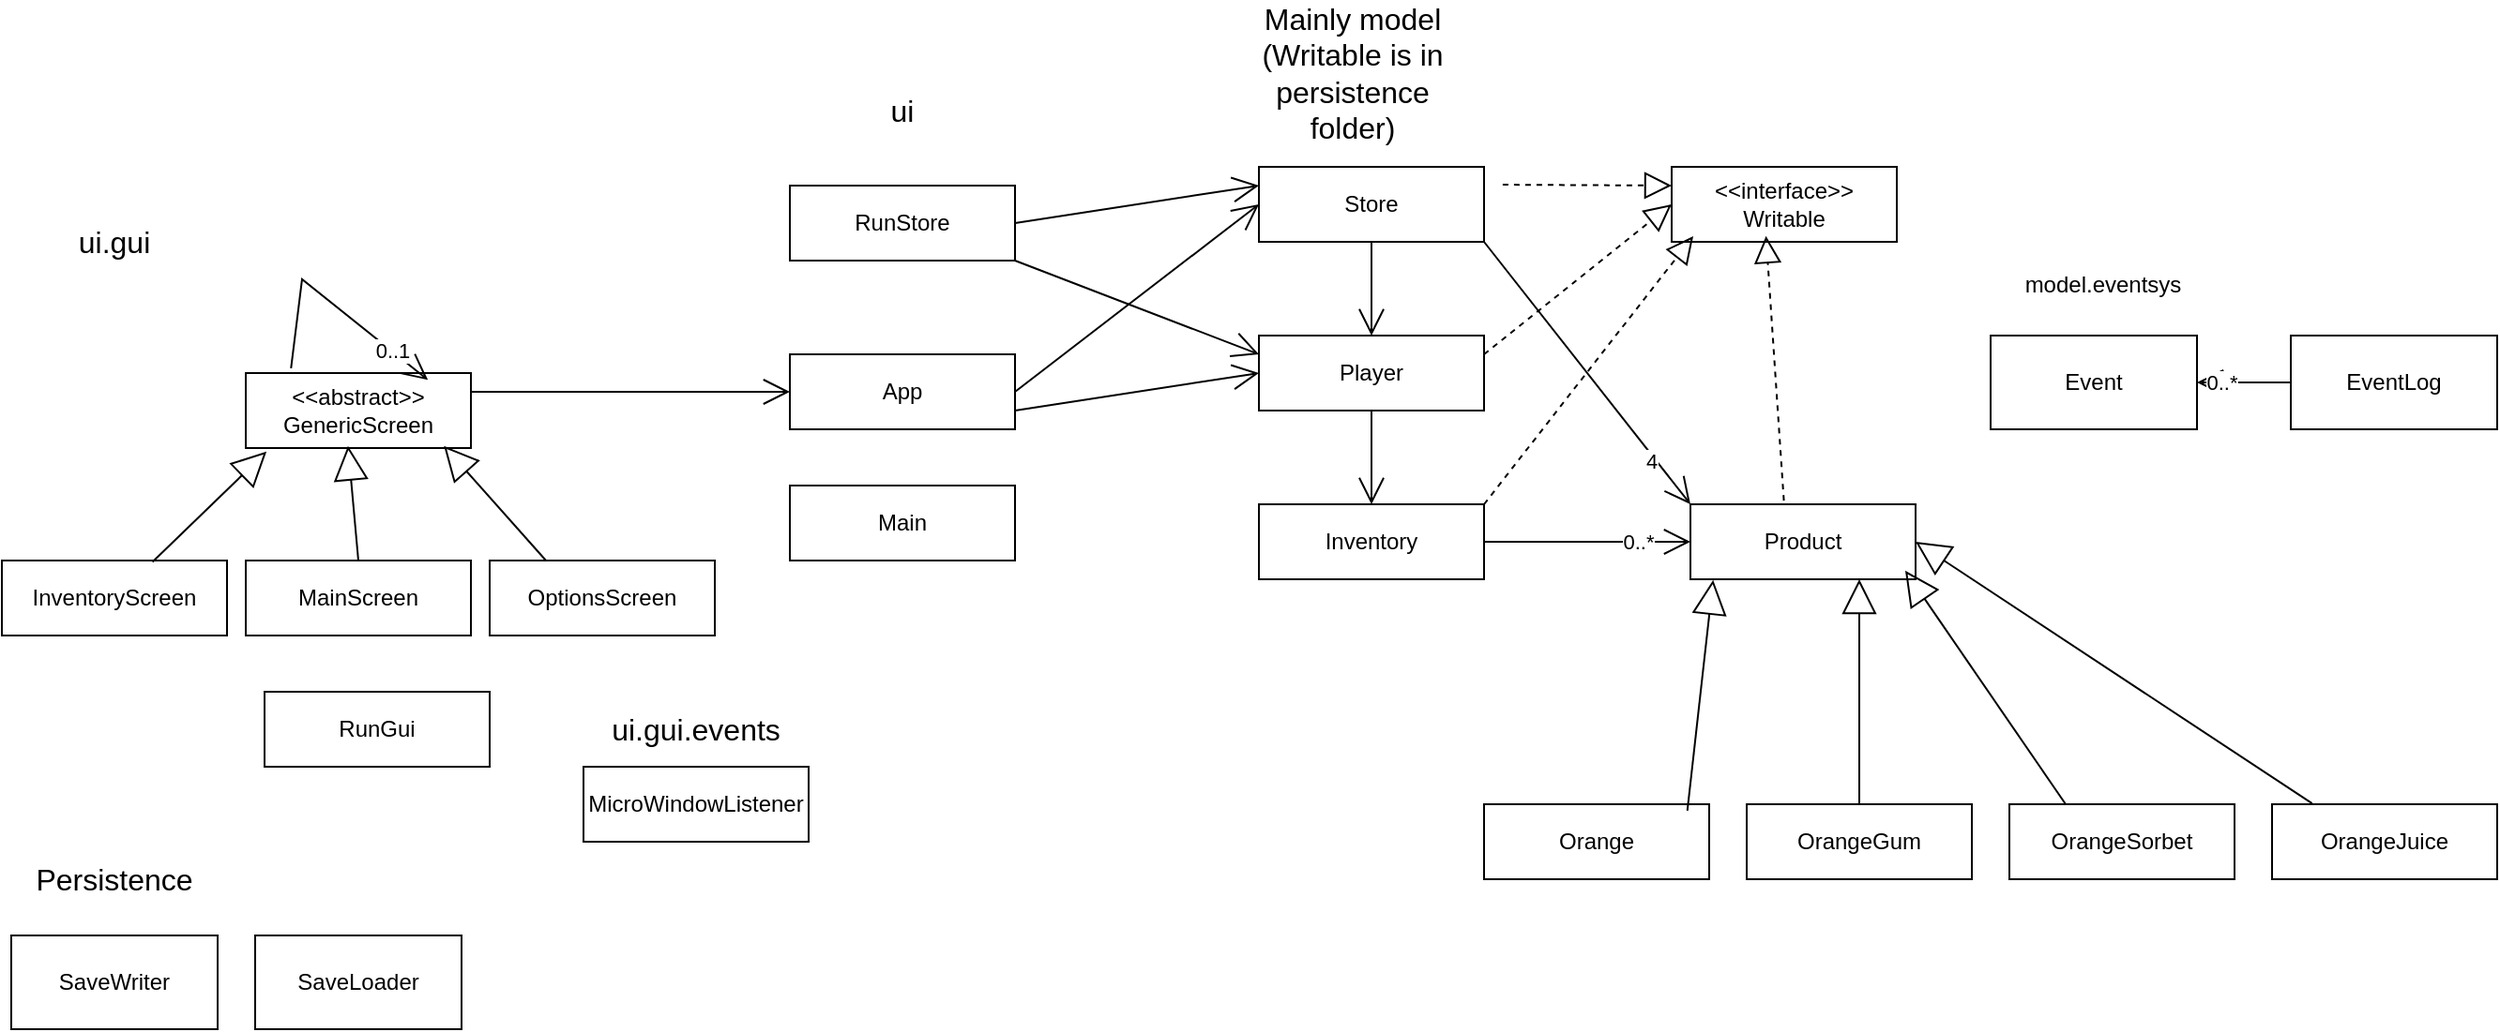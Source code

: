 <mxfile version="24.0.4" type="device">
  <diagram name="Page-1" id="UGao5RJPvXYYbKy_4Ulm">
    <mxGraphModel dx="1804" dy="657" grid="1" gridSize="10" guides="1" tooltips="1" connect="1" arrows="1" fold="1" page="1" pageScale="1" pageWidth="850" pageHeight="1100" math="0" shadow="0">
      <root>
        <mxCell id="0" />
        <mxCell id="1" parent="0" />
        <mxCell id="JpDU86R1NgvaTm55hg1i-1" value="Product" style="rounded=0;whiteSpace=wrap;html=1;" parent="1" vertex="1">
          <mxGeometry x="300" y="300" width="120" height="40" as="geometry" />
        </mxCell>
        <mxCell id="JpDU86R1NgvaTm55hg1i-2" value="&amp;lt;&amp;lt;interface&amp;gt;&amp;gt;&lt;div&gt;Writable&lt;/div&gt;" style="rounded=0;whiteSpace=wrap;html=1;" parent="1" vertex="1">
          <mxGeometry x="290" y="120" width="120" height="40" as="geometry" />
        </mxCell>
        <mxCell id="JpDU86R1NgvaTm55hg1i-3" value="" style="endArrow=block;dashed=1;endFill=0;endSize=12;html=1;rounded=0;exitX=0.415;exitY=-0.048;exitDx=0;exitDy=0;exitPerimeter=0;entryX=0.419;entryY=0.923;entryDx=0;entryDy=0;entryPerimeter=0;" parent="1" source="JpDU86R1NgvaTm55hg1i-1" target="JpDU86R1NgvaTm55hg1i-2" edge="1">
          <mxGeometry width="160" relative="1" as="geometry">
            <mxPoint x="340" y="350" as="sourcePoint" />
            <mxPoint x="500" y="350" as="targetPoint" />
          </mxGeometry>
        </mxCell>
        <mxCell id="JpDU86R1NgvaTm55hg1i-4" value="Orange" style="rounded=0;whiteSpace=wrap;html=1;" parent="1" vertex="1">
          <mxGeometry x="190" y="460" width="120" height="40" as="geometry" />
        </mxCell>
        <mxCell id="JpDU86R1NgvaTm55hg1i-5" value="OrangeGum" style="rounded=0;whiteSpace=wrap;html=1;" parent="1" vertex="1">
          <mxGeometry x="330" y="460" width="120" height="40" as="geometry" />
        </mxCell>
        <mxCell id="JpDU86R1NgvaTm55hg1i-6" value="OrangeSorbet" style="rounded=0;whiteSpace=wrap;html=1;" parent="1" vertex="1">
          <mxGeometry x="470" y="460" width="120" height="40" as="geometry" />
        </mxCell>
        <mxCell id="JpDU86R1NgvaTm55hg1i-7" value="OrangeJuice" style="rounded=0;whiteSpace=wrap;html=1;" parent="1" vertex="1">
          <mxGeometry x="610" y="460" width="120" height="40" as="geometry" />
        </mxCell>
        <mxCell id="JpDU86R1NgvaTm55hg1i-8" value="" style="endArrow=block;endSize=16;endFill=0;html=1;rounded=0;exitX=0.25;exitY=0;exitDx=0;exitDy=0;entryX=0.954;entryY=0.885;entryDx=0;entryDy=0;entryPerimeter=0;" parent="1" source="JpDU86R1NgvaTm55hg1i-6" target="JpDU86R1NgvaTm55hg1i-1" edge="1">
          <mxGeometry width="160" relative="1" as="geometry">
            <mxPoint x="560" y="650" as="sourcePoint" />
            <mxPoint x="520" y="500" as="targetPoint" />
          </mxGeometry>
        </mxCell>
        <mxCell id="JpDU86R1NgvaTm55hg1i-9" value="" style="endArrow=block;endSize=16;endFill=0;html=1;rounded=0;exitX=0.178;exitY=-0.01;exitDx=0;exitDy=0;entryX=1;entryY=0.5;entryDx=0;entryDy=0;exitPerimeter=0;" parent="1" source="JpDU86R1NgvaTm55hg1i-7" target="JpDU86R1NgvaTm55hg1i-1" edge="1">
          <mxGeometry width="160" relative="1" as="geometry">
            <mxPoint x="500" y="390" as="sourcePoint" />
            <mxPoint x="460" y="240" as="targetPoint" />
          </mxGeometry>
        </mxCell>
        <mxCell id="JpDU86R1NgvaTm55hg1i-10" value="" style="endArrow=block;endSize=16;endFill=0;html=1;rounded=0;entryX=0.75;entryY=1;entryDx=0;entryDy=0;" parent="1" source="JpDU86R1NgvaTm55hg1i-5" target="JpDU86R1NgvaTm55hg1i-1" edge="1">
          <mxGeometry width="160" relative="1" as="geometry">
            <mxPoint x="500" y="390" as="sourcePoint" />
            <mxPoint x="424" y="345" as="targetPoint" />
          </mxGeometry>
        </mxCell>
        <mxCell id="JpDU86R1NgvaTm55hg1i-11" value="" style="endArrow=block;endSize=16;endFill=0;html=1;rounded=0;entryX=0.101;entryY=1.01;entryDx=0;entryDy=0;entryPerimeter=0;exitX=0.903;exitY=0.087;exitDx=0;exitDy=0;exitPerimeter=0;" parent="1" source="JpDU86R1NgvaTm55hg1i-4" target="JpDU86R1NgvaTm55hg1i-1" edge="1">
          <mxGeometry width="160" relative="1" as="geometry">
            <mxPoint x="393" y="390" as="sourcePoint" />
            <mxPoint x="400" y="350" as="targetPoint" />
          </mxGeometry>
        </mxCell>
        <mxCell id="JpDU86R1NgvaTm55hg1i-12" value="Inventory" style="rounded=0;whiteSpace=wrap;html=1;" parent="1" vertex="1">
          <mxGeometry x="70" y="300" width="120" height="40" as="geometry" />
        </mxCell>
        <mxCell id="JpDU86R1NgvaTm55hg1i-16" value="" style="endArrow=open;endFill=1;endSize=12;html=1;rounded=0;exitX=1;exitY=0.5;exitDx=0;exitDy=0;entryX=0;entryY=0.5;entryDx=0;entryDy=0;" parent="1" source="JpDU86R1NgvaTm55hg1i-12" target="JpDU86R1NgvaTm55hg1i-1" edge="1">
          <mxGeometry width="160" relative="1" as="geometry">
            <mxPoint x="310" y="380" as="sourcePoint" />
            <mxPoint x="470" y="380" as="targetPoint" />
          </mxGeometry>
        </mxCell>
        <mxCell id="JpDU86R1NgvaTm55hg1i-17" value="0..*" style="edgeLabel;html=1;align=center;verticalAlign=middle;resizable=0;points=[];" parent="JpDU86R1NgvaTm55hg1i-16" vertex="1" connectable="0">
          <mxGeometry x="0.482" relative="1" as="geometry">
            <mxPoint as="offset" />
          </mxGeometry>
        </mxCell>
        <mxCell id="JpDU86R1NgvaTm55hg1i-18" value="Player" style="rounded=0;whiteSpace=wrap;html=1;" parent="1" vertex="1">
          <mxGeometry x="70" y="210" width="120" height="40" as="geometry" />
        </mxCell>
        <mxCell id="JpDU86R1NgvaTm55hg1i-20" value="" style="endArrow=block;dashed=1;endFill=0;endSize=12;html=1;rounded=0;exitX=1;exitY=0.25;exitDx=0;exitDy=0;entryX=0;entryY=0.5;entryDx=0;entryDy=0;" parent="1" source="JpDU86R1NgvaTm55hg1i-18" target="JpDU86R1NgvaTm55hg1i-2" edge="1">
          <mxGeometry width="160" relative="1" as="geometry">
            <mxPoint x="360" y="308" as="sourcePoint" />
            <mxPoint x="420" y="237" as="targetPoint" />
          </mxGeometry>
        </mxCell>
        <mxCell id="JpDU86R1NgvaTm55hg1i-22" value="" style="endArrow=open;endFill=1;endSize=12;html=1;rounded=0;exitX=0.5;exitY=1;exitDx=0;exitDy=0;" parent="1" source="JpDU86R1NgvaTm55hg1i-18" target="JpDU86R1NgvaTm55hg1i-12" edge="1">
          <mxGeometry width="160" relative="1" as="geometry">
            <mxPoint x="350" y="400" as="sourcePoint" />
            <mxPoint x="510" y="400" as="targetPoint" />
          </mxGeometry>
        </mxCell>
        <mxCell id="JpDU86R1NgvaTm55hg1i-23" value="Store" style="rounded=0;whiteSpace=wrap;html=1;" parent="1" vertex="1">
          <mxGeometry x="70" y="120" width="120" height="40" as="geometry" />
        </mxCell>
        <mxCell id="JpDU86R1NgvaTm55hg1i-26" value="" style="endArrow=block;dashed=1;endFill=0;endSize=12;html=1;rounded=0;exitX=1;exitY=0;exitDx=0;exitDy=0;entryX=0.096;entryY=0.925;entryDx=0;entryDy=0;entryPerimeter=0;" parent="1" source="JpDU86R1NgvaTm55hg1i-12" target="JpDU86R1NgvaTm55hg1i-2" edge="1">
          <mxGeometry width="160" relative="1" as="geometry">
            <mxPoint x="360" y="308" as="sourcePoint" />
            <mxPoint x="370" y="157" as="targetPoint" />
          </mxGeometry>
        </mxCell>
        <mxCell id="JpDU86R1NgvaTm55hg1i-27" value="" style="endArrow=open;endFill=1;endSize=12;html=1;rounded=0;exitX=0.5;exitY=1;exitDx=0;exitDy=0;" parent="1" source="JpDU86R1NgvaTm55hg1i-23" edge="1">
          <mxGeometry width="160" relative="1" as="geometry">
            <mxPoint x="140" y="260" as="sourcePoint" />
            <mxPoint x="130" y="210" as="targetPoint" />
          </mxGeometry>
        </mxCell>
        <mxCell id="JpDU86R1NgvaTm55hg1i-28" value="" style="endArrow=block;dashed=1;endFill=0;endSize=12;html=1;rounded=0;exitX=1.083;exitY=0.238;exitDx=0;exitDy=0;entryX=0;entryY=0.25;entryDx=0;entryDy=0;exitPerimeter=0;" parent="1" source="JpDU86R1NgvaTm55hg1i-23" target="JpDU86R1NgvaTm55hg1i-2" edge="1">
          <mxGeometry width="160" relative="1" as="geometry">
            <mxPoint x="200" y="230" as="sourcePoint" />
            <mxPoint x="320" y="140" as="targetPoint" />
          </mxGeometry>
        </mxCell>
        <mxCell id="JpDU86R1NgvaTm55hg1i-29" value="" style="endArrow=open;endFill=1;endSize=12;html=1;rounded=0;exitX=1;exitY=1;exitDx=0;exitDy=0;entryX=0;entryY=0;entryDx=0;entryDy=0;" parent="1" source="JpDU86R1NgvaTm55hg1i-23" target="JpDU86R1NgvaTm55hg1i-1" edge="1">
          <mxGeometry width="160" relative="1" as="geometry">
            <mxPoint x="140" y="260" as="sourcePoint" />
            <mxPoint x="140" y="310" as="targetPoint" />
          </mxGeometry>
        </mxCell>
        <mxCell id="JpDU86R1NgvaTm55hg1i-30" value="4" style="edgeLabel;html=1;align=center;verticalAlign=middle;resizable=0;points=[];" parent="JpDU86R1NgvaTm55hg1i-29" vertex="1" connectable="0">
          <mxGeometry x="0.651" y="-2" relative="1" as="geometry">
            <mxPoint as="offset" />
          </mxGeometry>
        </mxCell>
        <mxCell id="JpDU86R1NgvaTm55hg1i-31" value="SaveWriter" style="html=1;whiteSpace=wrap;" parent="1" vertex="1">
          <mxGeometry x="-595" y="530" width="110" height="50" as="geometry" />
        </mxCell>
        <mxCell id="JpDU86R1NgvaTm55hg1i-32" value="SaveLoader" style="html=1;whiteSpace=wrap;" parent="1" vertex="1">
          <mxGeometry x="-465" y="530" width="110" height="50" as="geometry" />
        </mxCell>
        <mxCell id="JpDU86R1NgvaTm55hg1i-33" value="Event" style="html=1;whiteSpace=wrap;" parent="1" vertex="1">
          <mxGeometry x="460" y="210" width="110" height="50" as="geometry" />
        </mxCell>
        <mxCell id="JpDU86R1NgvaTm55hg1i-34" value="EventLog" style="html=1;whiteSpace=wrap;" parent="1" vertex="1">
          <mxGeometry x="620" y="210" width="110" height="50" as="geometry" />
        </mxCell>
        <mxCell id="JpDU86R1NgvaTm55hg1i-35" value="" style="endArrow=open;endFill=1;endSize=12;html=1;rounded=0;exitX=0;exitY=0.5;exitDx=0;exitDy=0;entryX=1;entryY=0.5;entryDx=0;entryDy=0;" parent="1" source="JpDU86R1NgvaTm55hg1i-34" target="JpDU86R1NgvaTm55hg1i-33" edge="1">
          <mxGeometry width="160" relative="1" as="geometry">
            <mxPoint x="560" y="560" as="sourcePoint" />
            <mxPoint x="670" y="560" as="targetPoint" />
          </mxGeometry>
        </mxCell>
        <mxCell id="JpDU86R1NgvaTm55hg1i-36" value="0..*" style="edgeLabel;html=1;align=center;verticalAlign=middle;resizable=0;points=[];" parent="JpDU86R1NgvaTm55hg1i-35" vertex="1" connectable="0">
          <mxGeometry x="0.482" relative="1" as="geometry">
            <mxPoint as="offset" />
          </mxGeometry>
        </mxCell>
        <mxCell id="RLAfk020pLnYSDw-Wu4q-1" value="InventoryScreen" style="rounded=0;whiteSpace=wrap;html=1;" parent="1" vertex="1">
          <mxGeometry x="-600" y="330" width="120" height="40" as="geometry" />
        </mxCell>
        <mxCell id="RLAfk020pLnYSDw-Wu4q-2" value="MainScreen" style="rounded=0;whiteSpace=wrap;html=1;" parent="1" vertex="1">
          <mxGeometry x="-470" y="330" width="120" height="40" as="geometry" />
        </mxCell>
        <mxCell id="RLAfk020pLnYSDw-Wu4q-3" value="OptionsScreen" style="rounded=0;whiteSpace=wrap;html=1;" parent="1" vertex="1">
          <mxGeometry x="-340" y="330" width="120" height="40" as="geometry" />
        </mxCell>
        <mxCell id="RLAfk020pLnYSDw-Wu4q-4" value="&lt;font style=&quot;font-size: 16px;&quot;&gt;Mainly model (Writable is in persistence folder)&lt;/font&gt;" style="text;html=1;align=center;verticalAlign=middle;whiteSpace=wrap;rounded=0;" parent="1" vertex="1">
          <mxGeometry x="60" y="50" width="120" height="40" as="geometry" />
        </mxCell>
        <mxCell id="RLAfk020pLnYSDw-Wu4q-6" value="&lt;font style=&quot;font-size: 16px;&quot;&gt;Persistence&lt;/font&gt;" style="text;html=1;align=center;verticalAlign=middle;whiteSpace=wrap;rounded=0;" parent="1" vertex="1">
          <mxGeometry x="-600" y="480" width="120" height="40" as="geometry" />
        </mxCell>
        <mxCell id="RLAfk020pLnYSDw-Wu4q-8" value="&lt;font style=&quot;font-size: 12px;&quot;&gt;model.eventsys&lt;/font&gt;&lt;div style=&quot;font-size: 13px;&quot;&gt;&lt;font style=&quot;font-size: 13px;&quot;&gt;&lt;br&gt;&lt;/font&gt;&lt;/div&gt;" style="text;html=1;align=center;verticalAlign=middle;whiteSpace=wrap;rounded=0;" parent="1" vertex="1">
          <mxGeometry x="460" y="170" width="120" height="40" as="geometry" />
        </mxCell>
        <mxCell id="RLAfk020pLnYSDw-Wu4q-10" value="&lt;font style=&quot;font-size: 16px;&quot;&gt;ui.gui&lt;/font&gt;" style="text;html=1;align=center;verticalAlign=middle;whiteSpace=wrap;rounded=0;" parent="1" vertex="1">
          <mxGeometry x="-600" y="140" width="120" height="40" as="geometry" />
        </mxCell>
        <mxCell id="RLAfk020pLnYSDw-Wu4q-11" value="&amp;lt;&amp;lt;abstract&amp;gt;&amp;gt;&lt;div&gt;GenericScreen&lt;/div&gt;" style="rounded=0;whiteSpace=wrap;html=1;" parent="1" vertex="1">
          <mxGeometry x="-470" y="230" width="120" height="40" as="geometry" />
        </mxCell>
        <mxCell id="RLAfk020pLnYSDw-Wu4q-12" value="" style="endArrow=block;endSize=16;endFill=0;html=1;rounded=0;exitX=0.669;exitY=0.019;exitDx=0;exitDy=0;exitPerimeter=0;entryX=0.092;entryY=1.048;entryDx=0;entryDy=0;entryPerimeter=0;" parent="1" source="RLAfk020pLnYSDw-Wu4q-1" target="RLAfk020pLnYSDw-Wu4q-11" edge="1">
          <mxGeometry width="160" relative="1" as="geometry">
            <mxPoint x="-450" y="280" as="sourcePoint" />
            <mxPoint x="-290" y="280" as="targetPoint" />
          </mxGeometry>
        </mxCell>
        <mxCell id="RLAfk020pLnYSDw-Wu4q-13" value="" style="endArrow=block;endSize=16;endFill=0;html=1;rounded=0;exitX=0.5;exitY=0;exitDx=0;exitDy=0;entryX=0.454;entryY=0.971;entryDx=0;entryDy=0;entryPerimeter=0;" parent="1" source="RLAfk020pLnYSDw-Wu4q-2" target="RLAfk020pLnYSDw-Wu4q-11" edge="1">
          <mxGeometry width="160" relative="1" as="geometry">
            <mxPoint x="-510" y="341" as="sourcePoint" />
            <mxPoint x="-449" y="292" as="targetPoint" />
          </mxGeometry>
        </mxCell>
        <mxCell id="RLAfk020pLnYSDw-Wu4q-14" value="" style="endArrow=block;endSize=16;endFill=0;html=1;rounded=0;exitX=0.25;exitY=0;exitDx=0;exitDy=0;entryX=0.88;entryY=0.971;entryDx=0;entryDy=0;entryPerimeter=0;" parent="1" source="RLAfk020pLnYSDw-Wu4q-3" target="RLAfk020pLnYSDw-Wu4q-11" edge="1">
          <mxGeometry width="160" relative="1" as="geometry">
            <mxPoint x="-400" y="340" as="sourcePoint" />
            <mxPoint x="-406" y="289" as="targetPoint" />
          </mxGeometry>
        </mxCell>
        <mxCell id="RLAfk020pLnYSDw-Wu4q-19" value="" style="endArrow=open;endFill=1;endSize=12;html=1;rounded=0;exitX=0.201;exitY=-0.065;exitDx=0;exitDy=0;exitPerimeter=0;entryX=0.809;entryY=0.092;entryDx=0;entryDy=0;entryPerimeter=0;" parent="1" source="RLAfk020pLnYSDw-Wu4q-11" target="RLAfk020pLnYSDw-Wu4q-11" edge="1">
          <mxGeometry width="160" relative="1" as="geometry">
            <mxPoint x="-400" y="260" as="sourcePoint" />
            <mxPoint x="-380" y="170" as="targetPoint" />
            <Array as="points">
              <mxPoint x="-440" y="180" />
            </Array>
          </mxGeometry>
        </mxCell>
        <mxCell id="RLAfk020pLnYSDw-Wu4q-25" value="0..1" style="edgeLabel;html=1;align=center;verticalAlign=middle;resizable=0;points=[];" parent="RLAfk020pLnYSDw-Wu4q-19" vertex="1" connectable="0">
          <mxGeometry x="0.624" relative="1" as="geometry">
            <mxPoint as="offset" />
          </mxGeometry>
        </mxCell>
        <mxCell id="RLAfk020pLnYSDw-Wu4q-22" value="App" style="rounded=0;whiteSpace=wrap;html=1;" parent="1" vertex="1">
          <mxGeometry x="-180" y="220" width="120" height="40" as="geometry" />
        </mxCell>
        <mxCell id="RLAfk020pLnYSDw-Wu4q-23" value="" style="endArrow=open;endFill=1;endSize=12;html=1;rounded=0;exitX=1;exitY=0.25;exitDx=0;exitDy=0;entryX=0;entryY=0.5;entryDx=0;entryDy=0;" parent="1" source="RLAfk020pLnYSDw-Wu4q-11" target="RLAfk020pLnYSDw-Wu4q-22" edge="1">
          <mxGeometry width="160" relative="1" as="geometry">
            <mxPoint x="-460" y="160" as="sourcePoint" />
            <mxPoint x="-300" y="160" as="targetPoint" />
          </mxGeometry>
        </mxCell>
        <mxCell id="RLAfk020pLnYSDw-Wu4q-26" value="RunGui" style="rounded=0;whiteSpace=wrap;html=1;" parent="1" vertex="1">
          <mxGeometry x="-460" y="400" width="120" height="40" as="geometry" />
        </mxCell>
        <mxCell id="sBGmoBZ7nGG4YynFwCFY-2" value="" style="endArrow=open;endFill=1;endSize=12;html=1;rounded=0;exitX=1;exitY=0.5;exitDx=0;exitDy=0;entryX=0;entryY=0.5;entryDx=0;entryDy=0;" parent="1" source="RLAfk020pLnYSDw-Wu4q-22" target="JpDU86R1NgvaTm55hg1i-23" edge="1">
          <mxGeometry width="160" relative="1" as="geometry">
            <mxPoint x="-250" y="270" as="sourcePoint" />
            <mxPoint x="-90" y="270" as="targetPoint" />
          </mxGeometry>
        </mxCell>
        <mxCell id="sBGmoBZ7nGG4YynFwCFY-3" value="" style="endArrow=open;endFill=1;endSize=12;html=1;rounded=0;exitX=1;exitY=0.75;exitDx=0;exitDy=0;entryX=0;entryY=0.5;entryDx=0;entryDy=0;" parent="1" source="RLAfk020pLnYSDw-Wu4q-22" target="JpDU86R1NgvaTm55hg1i-18" edge="1">
          <mxGeometry width="160" relative="1" as="geometry">
            <mxPoint x="-50" y="250" as="sourcePoint" />
            <mxPoint x="80" y="150" as="targetPoint" />
          </mxGeometry>
        </mxCell>
        <mxCell id="sBGmoBZ7nGG4YynFwCFY-4" value="RunStore" style="rounded=0;whiteSpace=wrap;html=1;" parent="1" vertex="1">
          <mxGeometry x="-180" y="130" width="120" height="40" as="geometry" />
        </mxCell>
        <mxCell id="sBGmoBZ7nGG4YynFwCFY-5" value="Main" style="rounded=0;whiteSpace=wrap;html=1;" parent="1" vertex="1">
          <mxGeometry x="-180" y="290" width="120" height="40" as="geometry" />
        </mxCell>
        <mxCell id="sBGmoBZ7nGG4YynFwCFY-7" value="" style="endArrow=open;endFill=1;endSize=12;html=1;rounded=0;exitX=1;exitY=0.5;exitDx=0;exitDy=0;entryX=0;entryY=0.25;entryDx=0;entryDy=0;" parent="1" source="sBGmoBZ7nGG4YynFwCFY-4" target="JpDU86R1NgvaTm55hg1i-23" edge="1">
          <mxGeometry width="160" relative="1" as="geometry">
            <mxPoint x="-110" y="180" as="sourcePoint" />
            <mxPoint x="-110" y="230" as="targetPoint" />
            <Array as="points" />
          </mxGeometry>
        </mxCell>
        <mxCell id="sBGmoBZ7nGG4YynFwCFY-8" value="" style="endArrow=open;endFill=1;endSize=12;html=1;rounded=0;exitX=1;exitY=1;exitDx=0;exitDy=0;entryX=0;entryY=0.25;entryDx=0;entryDy=0;" parent="1" source="sBGmoBZ7nGG4YynFwCFY-4" target="JpDU86R1NgvaTm55hg1i-18" edge="1">
          <mxGeometry width="160" relative="1" as="geometry">
            <mxPoint x="-50" y="250" as="sourcePoint" />
            <mxPoint x="80" y="150" as="targetPoint" />
          </mxGeometry>
        </mxCell>
        <mxCell id="sBGmoBZ7nGG4YynFwCFY-9" value="&lt;font style=&quot;font-size: 16px;&quot;&gt;ui&lt;/font&gt;" style="text;html=1;align=center;verticalAlign=middle;whiteSpace=wrap;rounded=0;" parent="1" vertex="1">
          <mxGeometry x="-180" y="70" width="120" height="40" as="geometry" />
        </mxCell>
        <mxCell id="sBGmoBZ7nGG4YynFwCFY-11" value="MicroWindowListener" style="rounded=0;whiteSpace=wrap;html=1;" parent="1" vertex="1">
          <mxGeometry x="-290" y="440" width="120" height="40" as="geometry" />
        </mxCell>
        <mxCell id="sBGmoBZ7nGG4YynFwCFY-13" value="&lt;font style=&quot;font-size: 16px;&quot;&gt;ui.gui.events&lt;/font&gt;" style="text;html=1;align=center;verticalAlign=middle;whiteSpace=wrap;rounded=0;" parent="1" vertex="1">
          <mxGeometry x="-290" y="400" width="120" height="40" as="geometry" />
        </mxCell>
      </root>
    </mxGraphModel>
  </diagram>
</mxfile>
